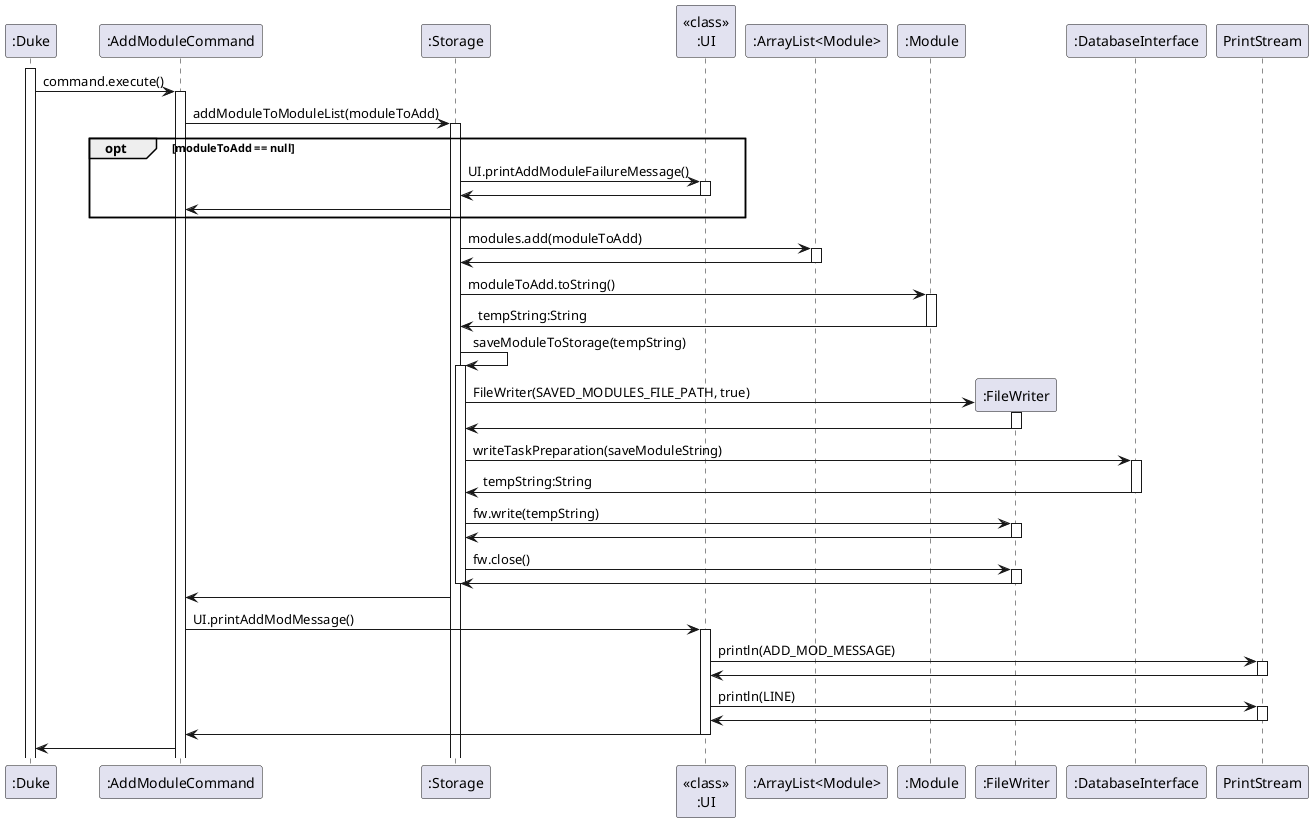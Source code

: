 @startuml
'https://plantuml.com/sequence-diagram
activate ":Duke"
":Duke" -> ":AddModuleCommand" : command.execute()
activate ":AddModuleCommand"
":AddModuleCommand" -> ":Storage" : addModuleToModuleList(moduleToAdd)
activate ":Storage"
opt moduleToAdd == null
":Storage" -> "<<class>>\n:UI" : UI.printAddModuleFailureMessage()
activate "<<class>>\n:UI"
":Storage" <- "<<class>>\n:UI"
deactivate "<<class>>\n:UI"
":AddModuleCommand"<- ":Storage"
end

":Storage" -> ":ArrayList<Module>" : modules.add(moduleToAdd)
activate ":ArrayList<Module>"
":Storage" <- ":ArrayList<Module>"
deactivate ":ArrayList<Module>"

":Storage" -> ":Module" : moduleToAdd.toString()
activate ":Module"
":Storage" <- ":Module" : tempString:String
deactivate ":Module"
":Storage" -> ":Storage" : saveModuleToStorage(tempString)
activate ":Storage"
create ":FileWriter"
":Storage" -> ":FileWriter" : FileWriter(SAVED_MODULES_FILE_PATH, true)
activate ":FileWriter"
":Storage" <- ":FileWriter"
deactivate ":FileWriter"
":Storage" -> ":DatabaseInterface" : writeTaskPreparation(saveModuleString)
activate ":DatabaseInterface"
":Storage" <- ":DatabaseInterface" : tempString:String
deactivate ":DatabaseInterface"
":Storage" -> ":FileWriter" : fw.write(tempString)
activate ":FileWriter"
":Storage" <- ":FileWriter"
deactivate ":FileWriter"
":Storage" -> ":FileWriter" : fw.close()
activate ":FileWriter"
":Storage" <- ":FileWriter"
deactivate ":FileWriter"
deactivate ":Storage"
":AddModuleCommand" <- ":Storage"
":AddModuleCommand" -> "<<class>>\n:UI" : UI.printAddModMessage()
activate "<<class>>\n:UI"
"<<class>>\n:UI" -> PrintStream :  println(ADD_MOD_MESSAGE)
activate PrintStream
"<<class>>\n:UI" <- PrintStream
deactivate PrintStream
"<<class>>\n:UI" -> PrintStream :  println(LINE)
activate PrintStream
"<<class>>\n:UI" <- PrintStream
deactivate PrintStream
":AddModuleCommand" <- "<<class>>\n:UI"
deactivate "<<class>>\n:UI"
":Duke" <- ":AddModuleCommand"


@enduml